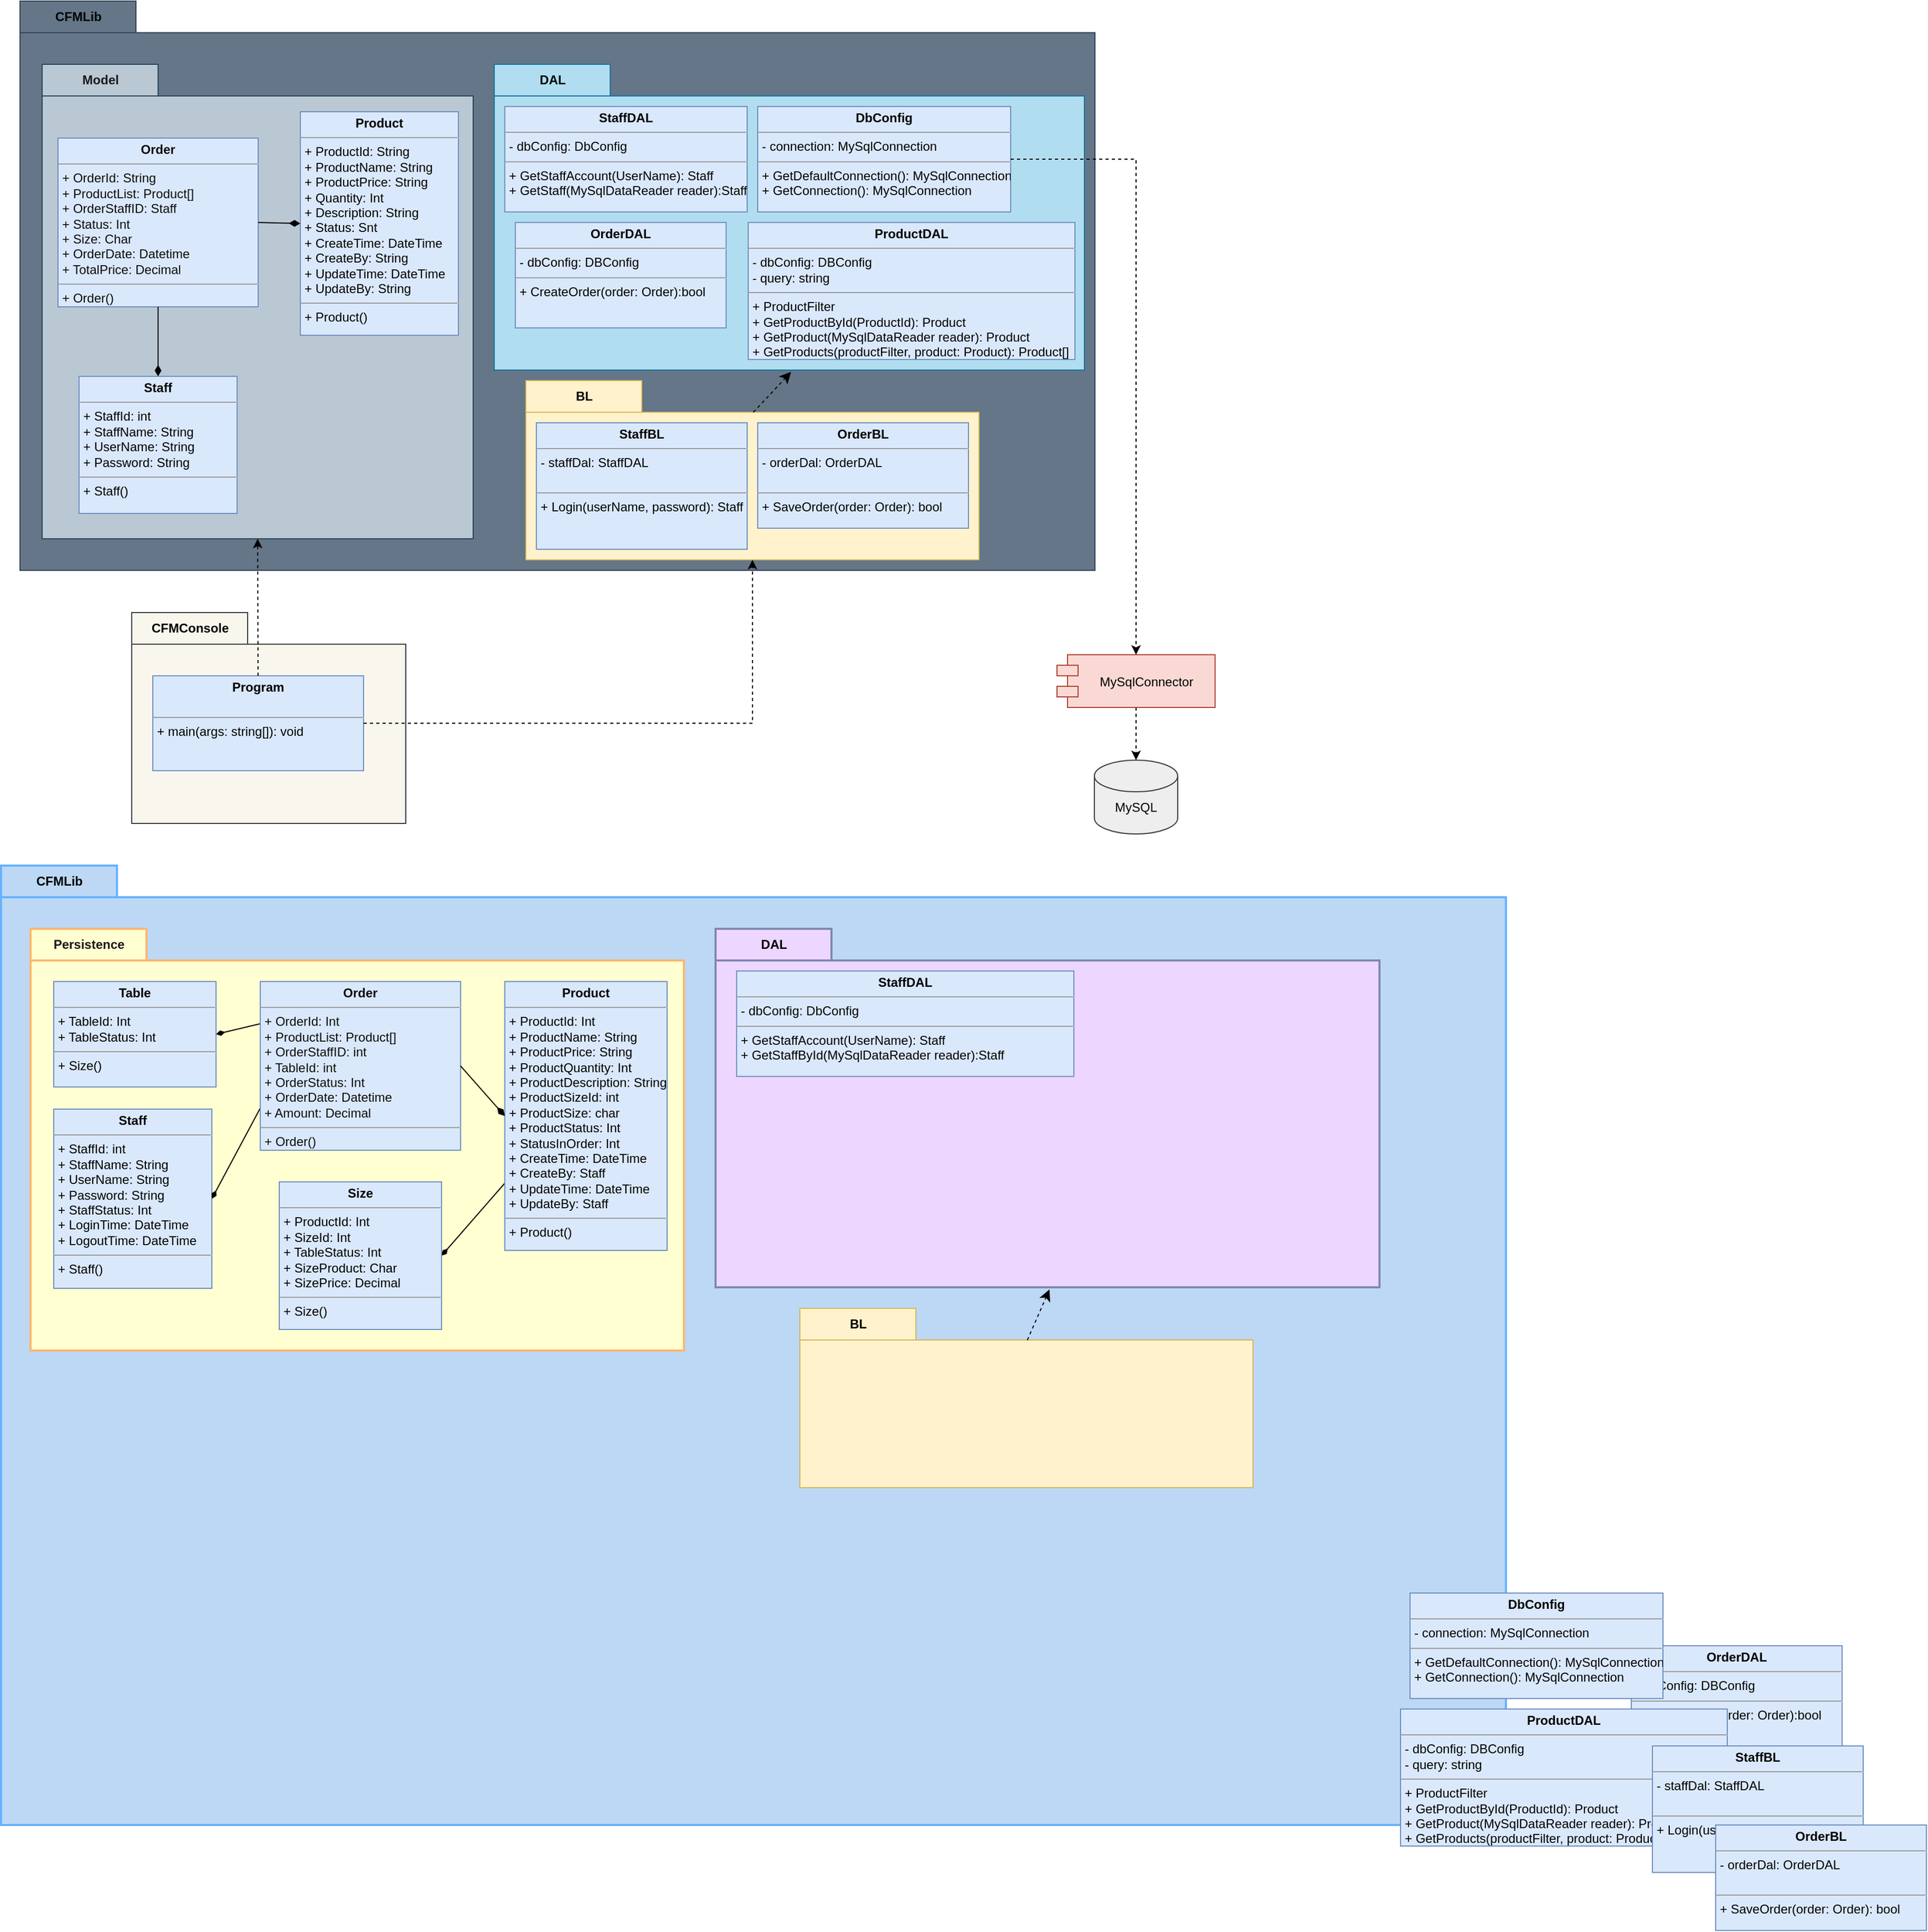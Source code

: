 <mxfile version="21.3.7" type="device">
  <diagram id="ssUUaxzEcrllIjIMbvva" name="Class Diagram">
    <mxGraphModel dx="838" dy="545" grid="1" gridSize="10" guides="1" tooltips="1" connect="1" arrows="1" fold="1" page="1" pageScale="1" pageWidth="1169" pageHeight="827" math="0" shadow="0">
      <root>
        <mxCell id="0" />
        <mxCell id="1" parent="0" />
        <mxCell id="egkqMNy7m-KPahkOpKZH-75" style="edgeStyle=none;rounded=0;orthogonalLoop=1;jettySize=auto;html=1;entryX=0.5;entryY=0;entryDx=0;entryDy=0;entryPerimeter=0;dashed=1;endArrow=classic;endFill=1;" parent="1" source="egkqMNy7m-KPahkOpKZH-30" target="egkqMNy7m-KPahkOpKZH-49" edge="1">
          <mxGeometry relative="1" as="geometry" />
        </mxCell>
        <mxCell id="egkqMNy7m-KPahkOpKZH-30" value="MySqlConnector" style="shape=module;align=left;spacingLeft=20;align=center;verticalAlign=middle;fillColor=#fad9d5;strokeColor=#ae4132;fontColor=#000000;" parent="1" vertex="1">
          <mxGeometry x="1004" y="640" width="150" height="50" as="geometry" />
        </mxCell>
        <mxCell id="egkqMNy7m-KPahkOpKZH-42" value="&lt;font color=&quot;#000000&quot;&gt;CFMLib&lt;br&gt;&lt;/font&gt;" style="shape=folder;fontStyle=1;tabWidth=110;tabHeight=30;tabPosition=left;html=1;boundedLbl=1;labelInHeader=1;container=1;collapsible=0;recursiveResize=0;fillColor=#647687;fontColor=#ffffff;strokeColor=#314354;" parent="1" vertex="1">
          <mxGeometry x="20" y="20" width="1020" height="540" as="geometry" />
        </mxCell>
        <mxCell id="egkqMNy7m-KPahkOpKZH-13" value="&lt;font color=&quot;#1d1b1b&quot;&gt;Model&lt;/font&gt;" style="shape=folder;fontStyle=1;tabWidth=110;tabHeight=30;tabPosition=left;html=1;boundedLbl=1;labelInHeader=1;container=1;collapsible=0;recursiveResize=0;fillColor=#bac8d3;strokeColor=#23445d;" parent="egkqMNy7m-KPahkOpKZH-42" vertex="1">
          <mxGeometry x="21" y="60" width="409" height="450" as="geometry" />
        </mxCell>
        <mxCell id="egkqMNy7m-KPahkOpKZH-15" value="&lt;p style=&quot;margin:0px;margin-top:4px;text-align:center;&quot;&gt;&lt;b&gt;&lt;font color=&quot;#000000&quot;&gt;Staff&lt;/font&gt;&lt;/b&gt;&lt;/p&gt;&lt;hr size=&quot;1&quot;&gt;&lt;p style=&quot;margin:0px;margin-left:4px;&quot;&gt;&lt;font color=&quot;#000000&quot;&gt;+ StaffId: int&lt;/font&gt;&lt;/p&gt;&lt;p style=&quot;margin:0px;margin-left:4px;&quot;&gt;&lt;font color=&quot;#000000&quot;&gt;+ StaffName: String&lt;/font&gt;&lt;/p&gt;&lt;p style=&quot;margin:0px;margin-left:4px;&quot;&gt;&lt;font color=&quot;#000000&quot;&gt;+ UserName: String&lt;/font&gt;&lt;/p&gt;&lt;p style=&quot;margin:0px;margin-left:4px;&quot;&gt;&lt;font color=&quot;#000000&quot;&gt;+ Password: String&lt;/font&gt;&lt;/p&gt;&lt;hr size=&quot;1&quot;&gt;&lt;p style=&quot;margin:0px;margin-left:4px;&quot;&gt;&lt;font color=&quot;#000000&quot;&gt;+ Staff()&lt;/font&gt;&lt;/p&gt;" style="verticalAlign=top;align=left;overflow=fill;fontSize=12;fontFamily=Helvetica;html=1;fillColor=#dae8fc;strokeColor=#6c8ebf;" parent="egkqMNy7m-KPahkOpKZH-13" vertex="1">
          <mxGeometry x="35" y="296" width="150" height="130" as="geometry" />
        </mxCell>
        <mxCell id="egkqMNy7m-KPahkOpKZH-16" value="&lt;p style=&quot;margin:0px;margin-top:4px;text-align:center;&quot;&gt;&lt;b&gt;&lt;font color=&quot;#000000&quot;&gt;Product&lt;/font&gt;&lt;/b&gt;&lt;/p&gt;&lt;hr size=&quot;1&quot;&gt;&lt;p style=&quot;margin:0px;margin-left:4px;&quot;&gt;&lt;font color=&quot;#000000&quot;&gt;+ ProductId: String&lt;/font&gt;&lt;/p&gt;&lt;p style=&quot;margin:0px;margin-left:4px;&quot;&gt;&lt;font color=&quot;#000000&quot;&gt;+ ProductName: String&lt;/font&gt;&lt;/p&gt;&lt;p style=&quot;margin:0px;margin-left:4px;&quot;&gt;&lt;font color=&quot;#000000&quot;&gt;+ ProductPrice: String&lt;/font&gt;&lt;/p&gt;&lt;p style=&quot;margin:0px;margin-left:4px;&quot;&gt;&lt;font color=&quot;#000000&quot;&gt;+ Quantity: Int&lt;/font&gt;&lt;/p&gt;&lt;p style=&quot;margin:0px;margin-left:4px;&quot;&gt;&lt;font color=&quot;#000000&quot;&gt;+ Description: String&lt;/font&gt;&lt;/p&gt;&lt;p style=&quot;margin:0px;margin-left:4px;&quot;&gt;&lt;font color=&quot;#000000&quot;&gt;+ Status: Snt&lt;/font&gt;&lt;/p&gt;&lt;p style=&quot;margin:0px;margin-left:4px;&quot;&gt;&lt;font color=&quot;#000000&quot;&gt;+ CreateTime: DateTime&lt;/font&gt;&lt;/p&gt;&lt;p style=&quot;margin:0px;margin-left:4px;&quot;&gt;&lt;font color=&quot;#000000&quot;&gt;+ CreateBy: String&lt;/font&gt;&lt;/p&gt;&lt;p style=&quot;margin:0px;margin-left:4px;&quot;&gt;&lt;font color=&quot;#000000&quot;&gt;+ UpdateTime: DateTime&lt;/font&gt;&lt;/p&gt;&lt;p style=&quot;margin:0px;margin-left:4px;&quot;&gt;+ UpdateBy: String&lt;/p&gt;&lt;hr size=&quot;1&quot;&gt;&lt;p style=&quot;margin:0px;margin-left:4px;&quot;&gt;&lt;font color=&quot;#000000&quot;&gt;+ Product()&amp;nbsp;&lt;/font&gt;&lt;/p&gt;" style="verticalAlign=top;align=left;overflow=fill;fontSize=12;fontFamily=Helvetica;html=1;fillColor=#dae8fc;strokeColor=#6c8ebf;" parent="egkqMNy7m-KPahkOpKZH-13" vertex="1">
          <mxGeometry x="245" y="45" width="150" height="212" as="geometry" />
        </mxCell>
        <mxCell id="egkqMNy7m-KPahkOpKZH-17" value="&lt;p style=&quot;margin:0px;margin-top:4px;text-align:center;&quot;&gt;&lt;b&gt;&lt;font color=&quot;#0d0d0d&quot;&gt;Order&lt;/font&gt;&lt;/b&gt;&lt;/p&gt;&lt;hr size=&quot;1&quot;&gt;&lt;p style=&quot;margin:0px;margin-left:4px;&quot;&gt;&lt;font color=&quot;#0d0d0d&quot;&gt;+ OrderId: String&amp;nbsp;&lt;/font&gt;&lt;/p&gt;&lt;p style=&quot;margin:0px;margin-left:4px;&quot;&gt;&lt;font color=&quot;#0d0d0d&quot;&gt;+ ProductList: Product[]&lt;/font&gt;&lt;/p&gt;&lt;p style=&quot;margin:0px;margin-left:4px;&quot;&gt;&lt;font color=&quot;#0d0d0d&quot;&gt;+ OrderStaffID: Staff&lt;/font&gt;&lt;/p&gt;&lt;p style=&quot;margin:0px;margin-left:4px;&quot;&gt;&lt;font color=&quot;#0d0d0d&quot;&gt;+ Status: Int&lt;/font&gt;&lt;/p&gt;&lt;p style=&quot;margin: 0px 0px 0px 4px;&quot;&gt;&lt;font color=&quot;#0d0d0d&quot;&gt;+ Size: Char&lt;/font&gt;&lt;/p&gt;&lt;p style=&quot;margin:0px;margin-left:4px;&quot;&gt;&lt;font color=&quot;#0d0d0d&quot;&gt;+ OrderDate: Datetime&lt;/font&gt;&lt;/p&gt;&lt;p style=&quot;margin:0px;margin-left:4px;&quot;&gt;&lt;font color=&quot;#0d0d0d&quot;&gt;+ TotalPrice: Decimal&lt;/font&gt;&lt;/p&gt;&lt;hr size=&quot;1&quot;&gt;&lt;p style=&quot;margin:0px;margin-left:4px;&quot;&gt;&lt;span style=&quot;background-color: initial;&quot;&gt;&lt;font color=&quot;#0d0d0d&quot;&gt;+ Order()&lt;/font&gt;&lt;/span&gt;&lt;br&gt;&lt;/p&gt;" style="verticalAlign=top;align=left;overflow=fill;fontSize=12;fontFamily=Helvetica;html=1;fillColor=#dae8fc;strokeColor=#6c8ebf;" parent="egkqMNy7m-KPahkOpKZH-13" vertex="1">
          <mxGeometry x="15" y="70" width="190" height="160" as="geometry" />
        </mxCell>
        <mxCell id="egkqMNy7m-KPahkOpKZH-18" value="" style="endArrow=none;startArrow=diamondThin;endFill=0;startFill=1;html=1;verticalAlign=bottom;labelBackgroundColor=none;strokeWidth=1;startSize=8;endSize=8;rounded=0;entryX=1;entryY=0.5;entryDx=0;entryDy=0;exitX=0;exitY=0.5;exitDx=0;exitDy=0;strokeColor=#000000;" parent="egkqMNy7m-KPahkOpKZH-13" source="egkqMNy7m-KPahkOpKZH-16" target="egkqMNy7m-KPahkOpKZH-17" edge="1">
          <mxGeometry width="160" relative="1" as="geometry">
            <mxPoint x="-60" y="320" as="sourcePoint" />
            <mxPoint x="100" y="320" as="targetPoint" />
          </mxGeometry>
        </mxCell>
        <mxCell id="egkqMNy7m-KPahkOpKZH-19" value="" style="endArrow=none;startArrow=diamondThin;endFill=0;startFill=1;html=1;verticalAlign=bottom;labelBackgroundColor=none;strokeWidth=1;startSize=8;endSize=8;rounded=0;entryX=0.5;entryY=1;entryDx=0;entryDy=0;exitX=0.5;exitY=0;exitDx=0;exitDy=0;strokeColor=#000000;edgeStyle=orthogonalEdgeStyle;" parent="egkqMNy7m-KPahkOpKZH-13" source="egkqMNy7m-KPahkOpKZH-15" target="egkqMNy7m-KPahkOpKZH-17" edge="1">
          <mxGeometry width="160" relative="1" as="geometry">
            <mxPoint x="250" y="310" as="sourcePoint" />
            <mxPoint x="40" y="150" as="targetPoint" />
          </mxGeometry>
        </mxCell>
        <mxCell id="egkqMNy7m-KPahkOpKZH-34" value="&lt;font color=&quot;#000000&quot;&gt;DAL&lt;/font&gt;" style="shape=folder;fontStyle=1;tabWidth=110;tabHeight=30;tabPosition=left;html=1;boundedLbl=1;labelInHeader=1;container=1;collapsible=0;recursiveResize=0;fillColor=#b1ddf0;strokeColor=#10739e;" parent="egkqMNy7m-KPahkOpKZH-42" vertex="1">
          <mxGeometry x="450" y="60" width="560" height="290" as="geometry" />
        </mxCell>
        <mxCell id="egkqMNy7m-KPahkOpKZH-35" value="&lt;p style=&quot;margin:0px;margin-top:4px;text-align:center;&quot;&gt;&lt;b&gt;&lt;font color=&quot;#000000&quot;&gt;StaffDAL&lt;/font&gt;&lt;/b&gt;&lt;/p&gt;&lt;hr size=&quot;1&quot;&gt;&lt;p style=&quot;margin:0px;margin-left:4px;&quot;&gt;&lt;font color=&quot;#000000&quot;&gt;- dbConfig: DbConfig&lt;/font&gt;&lt;/p&gt;&lt;hr size=&quot;1&quot;&gt;&lt;p style=&quot;margin:0px;margin-left:4px;&quot;&gt;&lt;font color=&quot;#000000&quot;&gt;+ GetStaffAccount(UserName): Staff&lt;/font&gt;&lt;/p&gt;&lt;p style=&quot;margin:0px;margin-left:4px;&quot;&gt;&lt;font color=&quot;#000000&quot;&gt;+ GetStaff(MySqlDataReader reader):Staff&lt;/font&gt;&lt;br&gt;&lt;/p&gt;" style="verticalAlign=top;align=left;overflow=fill;fontSize=12;fontFamily=Helvetica;html=1;fillColor=#dae8fc;strokeColor=#6c8ebf;" parent="egkqMNy7m-KPahkOpKZH-34" vertex="1">
          <mxGeometry x="10" y="40" width="230" height="100" as="geometry" />
        </mxCell>
        <mxCell id="egkqMNy7m-KPahkOpKZH-37" value="&lt;p style=&quot;margin:0px;margin-top:4px;text-align:center;&quot;&gt;&lt;b&gt;&lt;font color=&quot;#000000&quot;&gt;OrderDAL&lt;/font&gt;&lt;/b&gt;&lt;/p&gt;&lt;hr size=&quot;1&quot;&gt;&lt;p style=&quot;margin:0px;margin-left:4px;&quot;&gt;&lt;font color=&quot;#000000&quot;&gt;- dbConfig: DBConfig&lt;br&gt;&lt;/font&gt;&lt;/p&gt;&lt;hr size=&quot;1&quot;&gt;&lt;p style=&quot;margin:0px;margin-left:4px;&quot;&gt;&lt;font color=&quot;#000000&quot;&gt;+ CreateOrder(order: Order):bool&lt;/font&gt;&lt;/p&gt;" style="verticalAlign=top;align=left;overflow=fill;fontSize=12;fontFamily=Helvetica;html=1;fillColor=#dae8fc;strokeColor=#6c8ebf;" parent="egkqMNy7m-KPahkOpKZH-34" vertex="1">
          <mxGeometry x="20" y="150" width="200" height="100" as="geometry" />
        </mxCell>
        <mxCell id="egkqMNy7m-KPahkOpKZH-38" value="&lt;p style=&quot;margin:0px;margin-top:4px;text-align:center;&quot;&gt;&lt;b&gt;&lt;font color=&quot;#000000&quot;&gt;DbConfig&lt;/font&gt;&lt;/b&gt;&lt;/p&gt;&lt;hr size=&quot;1&quot;&gt;&lt;p style=&quot;margin:0px;margin-left:4px;&quot;&gt;&lt;font color=&quot;#000000&quot;&gt;- connection: MySqlConnection&lt;/font&gt;&lt;/p&gt;&lt;hr size=&quot;1&quot;&gt;&lt;p style=&quot;margin:0px;margin-left:4px;&quot;&gt;&lt;font color=&quot;#000000&quot;&gt;+ GetDefaultConnection(): MySqlConnection&lt;/font&gt;&lt;/p&gt;&lt;p style=&quot;margin:0px;margin-left:4px;&quot;&gt;&lt;font color=&quot;#000000&quot;&gt;+ GetConnection(): MySqlConnection&lt;/font&gt;&lt;/p&gt;" style="verticalAlign=top;align=left;overflow=fill;fontSize=12;fontFamily=Helvetica;html=1;fillColor=#dae8fc;strokeColor=#6c8ebf;" parent="egkqMNy7m-KPahkOpKZH-34" vertex="1">
          <mxGeometry x="250" y="40" width="240" height="100" as="geometry" />
        </mxCell>
        <mxCell id="lEA6NsX5mCVbX2DgOO57-4" value="&lt;p style=&quot;margin:0px;margin-top:4px;text-align:center;&quot;&gt;&lt;b&gt;&lt;font color=&quot;#000000&quot;&gt;ProductDAL&lt;/font&gt;&lt;/b&gt;&lt;/p&gt;&lt;hr size=&quot;1&quot;&gt;&lt;p style=&quot;margin:0px;margin-left:4px;&quot;&gt;&lt;span style=&quot;background-color: initial;&quot;&gt;- dbConfig: DBConfig&lt;/span&gt;&lt;br&gt;&lt;/p&gt;&lt;p style=&quot;margin:0px;margin-left:4px;&quot;&gt;&lt;font color=&quot;#000000&quot;&gt;- query: string&lt;/font&gt;&lt;/p&gt;&lt;hr size=&quot;1&quot;&gt;&lt;p style=&quot;margin:0px;margin-left:4px;&quot;&gt;&lt;font color=&quot;#000000&quot;&gt;+ ProductFilter&lt;/font&gt;&lt;/p&gt;&lt;p style=&quot;margin:0px;margin-left:4px;&quot;&gt;&lt;font color=&quot;#000000&quot;&gt;+ GetProductById(ProductId): Product&lt;/font&gt;&lt;/p&gt;&lt;p style=&quot;margin:0px;margin-left:4px;&quot;&gt;&lt;font color=&quot;#000000&quot;&gt;+ GetProduct(MySqlDataReader reader): Product&lt;/font&gt;&lt;/p&gt;&lt;p style=&quot;margin:0px;margin-left:4px;&quot;&gt;&lt;font color=&quot;#000000&quot;&gt;+ GetProducts(productFilter, product: Product): Product[]&lt;/font&gt;&lt;/p&gt;" style="verticalAlign=top;align=left;overflow=fill;fontSize=12;fontFamily=Helvetica;html=1;fillColor=#dae8fc;strokeColor=#6c8ebf;" parent="egkqMNy7m-KPahkOpKZH-34" vertex="1">
          <mxGeometry x="241" y="150" width="310" height="130" as="geometry" />
        </mxCell>
        <mxCell id="egkqMNy7m-KPahkOpKZH-22" value="&lt;font color=&quot;#000000&quot;&gt;BL&lt;/font&gt;" style="shape=folder;fontStyle=1;tabWidth=110;tabHeight=30;tabPosition=left;html=1;boundedLbl=1;labelInHeader=1;container=1;collapsible=0;recursiveResize=0;fillColor=#fff2cc;strokeColor=#d6b656;" parent="egkqMNy7m-KPahkOpKZH-42" vertex="1">
          <mxGeometry x="480" y="360" width="430" height="170" as="geometry" />
        </mxCell>
        <mxCell id="egkqMNy7m-KPahkOpKZH-24" value="&lt;p style=&quot;margin:0px;margin-top:4px;text-align:center;&quot;&gt;&lt;b&gt;&lt;font color=&quot;#000000&quot;&gt;StaffBL&lt;/font&gt;&lt;/b&gt;&lt;/p&gt;&lt;hr size=&quot;1&quot;&gt;&lt;p style=&quot;margin:0px;margin-left:4px;&quot;&gt;&lt;font color=&quot;#000000&quot;&gt;- staffDal: StaffDAL&lt;/font&gt;&lt;/p&gt;&lt;p style=&quot;margin:0px;margin-left:4px;&quot;&gt;&lt;font color=&quot;#000000&quot;&gt;&lt;br&gt;&lt;/font&gt;&lt;/p&gt;&lt;hr size=&quot;1&quot;&gt;&lt;p style=&quot;margin:0px;margin-left:4px;&quot;&gt;&lt;font color=&quot;#000000&quot;&gt;+ Login(userName, password): Staff&lt;/font&gt;&lt;/p&gt;" style="verticalAlign=top;align=left;overflow=fill;fontSize=12;fontFamily=Helvetica;html=1;fillColor=#dae8fc;strokeColor=#6c8ebf;" parent="egkqMNy7m-KPahkOpKZH-22" vertex="1">
          <mxGeometry x="10" y="40" width="200" height="120" as="geometry" />
        </mxCell>
        <mxCell id="egkqMNy7m-KPahkOpKZH-36" value="&lt;p style=&quot;margin:0px;margin-top:4px;text-align:center;&quot;&gt;&lt;b&gt;&lt;font color=&quot;#000000&quot;&gt;OrderBL&lt;/font&gt;&lt;/b&gt;&lt;/p&gt;&lt;hr size=&quot;1&quot;&gt;&lt;p style=&quot;margin:0px;margin-left:4px;&quot;&gt;&lt;font color=&quot;#000000&quot;&gt;- orderDal: OrderDAL&lt;/font&gt;&lt;/p&gt;&lt;p style=&quot;margin:0px;margin-left:4px;&quot;&gt;&lt;font color=&quot;#000000&quot;&gt;&lt;br&gt;&lt;/font&gt;&lt;/p&gt;&lt;hr size=&quot;1&quot;&gt;&lt;p style=&quot;margin:0px;margin-left:4px;&quot;&gt;&lt;font color=&quot;#000000&quot;&gt;+ SaveOrder(order: Order): bool&lt;/font&gt;&lt;/p&gt;" style="verticalAlign=top;align=left;overflow=fill;fontSize=12;fontFamily=Helvetica;html=1;fillColor=#dae8fc;strokeColor=#6c8ebf;" parent="egkqMNy7m-KPahkOpKZH-22" vertex="1">
          <mxGeometry x="220" y="40" width="200" height="100" as="geometry" />
        </mxCell>
        <mxCell id="egkqMNy7m-KPahkOpKZH-61" value="" style="endArrow=classic;startArrow=none;endFill=1;startFill=0;endSize=8;html=1;verticalAlign=bottom;dashed=1;labelBackgroundColor=none;rounded=0;exitX=0.502;exitY=0.177;exitDx=0;exitDy=0;exitPerimeter=0;entryX=0.503;entryY=1.006;entryDx=0;entryDy=0;entryPerimeter=0;" parent="egkqMNy7m-KPahkOpKZH-42" source="egkqMNy7m-KPahkOpKZH-22" target="egkqMNy7m-KPahkOpKZH-34" edge="1">
          <mxGeometry width="160" relative="1" as="geometry">
            <mxPoint x="610" y="580" as="sourcePoint" />
            <mxPoint x="726" y="326" as="targetPoint" />
          </mxGeometry>
        </mxCell>
        <mxCell id="egkqMNy7m-KPahkOpKZH-52" value="" style="group" parent="1" vertex="1" connectable="0">
          <mxGeometry x="1039.5" y="740" width="79" height="70" as="geometry" />
        </mxCell>
        <mxCell id="egkqMNy7m-KPahkOpKZH-49" value="" style="shape=cylinder3;whiteSpace=wrap;html=1;boundedLbl=1;backgroundOutline=1;size=15;fillColor=#eeeeee;strokeColor=#36393d;" parent="egkqMNy7m-KPahkOpKZH-52" vertex="1">
          <mxGeometry width="79" height="70" as="geometry" />
        </mxCell>
        <mxCell id="egkqMNy7m-KPahkOpKZH-51" value="&lt;font color=&quot;#000000&quot;&gt;MySQL&lt;/font&gt;" style="text;html=1;strokeColor=none;fillColor=none;align=center;verticalAlign=middle;whiteSpace=wrap;rounded=0;" parent="egkqMNy7m-KPahkOpKZH-52" vertex="1">
          <mxGeometry x="9.5" y="30" width="60" height="30" as="geometry" />
        </mxCell>
        <mxCell id="egkqMNy7m-KPahkOpKZH-53" value="&lt;font color=&quot;#000000&quot;&gt;CFMConsole&lt;/font&gt;" style="shape=folder;fontStyle=1;tabWidth=110;tabHeight=30;tabPosition=left;html=1;boundedLbl=1;labelInHeader=1;container=1;collapsible=0;recursiveResize=0;fillColor=#f9f7ed;strokeColor=#36393d;" parent="1" vertex="1">
          <mxGeometry x="126" y="600" width="260" height="200" as="geometry" />
        </mxCell>
        <mxCell id="egkqMNy7m-KPahkOpKZH-55" value="&lt;p style=&quot;margin:0px;margin-top:4px;text-align:center;&quot;&gt;&lt;b&gt;&lt;font color=&quot;#000000&quot;&gt;Program&lt;/font&gt;&lt;/b&gt;&lt;/p&gt;&lt;p style=&quot;margin:0px;margin-left:4px;&quot;&gt;&lt;font color=&quot;#000000&quot;&gt;&lt;br&gt;&lt;/font&gt;&lt;/p&gt;&lt;hr size=&quot;1&quot;&gt;&lt;p style=&quot;margin:0px;margin-left:4px;&quot;&gt;&lt;font color=&quot;#000000&quot;&gt;+ main(args: string[]): void&lt;/font&gt;&lt;/p&gt;" style="verticalAlign=top;align=left;overflow=fill;fontSize=12;fontFamily=Helvetica;html=1;fillColor=#dae8fc;strokeColor=#6c8ebf;" parent="egkqMNy7m-KPahkOpKZH-53" vertex="1">
          <mxGeometry x="20" y="60" width="200" height="90" as="geometry" />
        </mxCell>
        <mxCell id="egkqMNy7m-KPahkOpKZH-74" style="edgeStyle=orthogonalEdgeStyle;rounded=0;orthogonalLoop=1;jettySize=auto;html=1;entryX=0.5;entryY=0;entryDx=0;entryDy=0;dashed=1;endArrow=classic;endFill=1;exitX=1;exitY=0.5;exitDx=0;exitDy=0;" parent="1" source="egkqMNy7m-KPahkOpKZH-38" target="egkqMNy7m-KPahkOpKZH-30" edge="1">
          <mxGeometry relative="1" as="geometry" />
        </mxCell>
        <mxCell id="egkqMNy7m-KPahkOpKZH-77" style="edgeStyle=none;rounded=0;orthogonalLoop=1;jettySize=auto;html=1;entryX=0.5;entryY=1;entryDx=0;entryDy=0;entryPerimeter=0;dashed=1;endArrow=classic;endFill=1;" parent="1" source="egkqMNy7m-KPahkOpKZH-55" target="egkqMNy7m-KPahkOpKZH-13" edge="1">
          <mxGeometry relative="1" as="geometry" />
        </mxCell>
        <mxCell id="egkqMNy7m-KPahkOpKZH-78" style="edgeStyle=orthogonalEdgeStyle;rounded=0;orthogonalLoop=1;jettySize=auto;html=1;entryX=0.5;entryY=1;entryDx=0;entryDy=0;entryPerimeter=0;dashed=1;endArrow=classic;endFill=1;" parent="1" source="egkqMNy7m-KPahkOpKZH-55" target="egkqMNy7m-KPahkOpKZH-22" edge="1">
          <mxGeometry relative="1" as="geometry" />
        </mxCell>
        <mxCell id="5MIo5IohsxzSEOuP6_mu-1" value="&lt;font color=&quot;#000000&quot;&gt;CFMLib&lt;br&gt;&lt;/font&gt;" style="shape=folder;fontStyle=1;tabWidth=110;tabHeight=30;tabPosition=left;html=1;boundedLbl=1;labelInHeader=1;container=0;collapsible=0;recursiveResize=0;fillColor=#BCD8F5;fontColor=#ffffff;strokeColor=#66B2FF;strokeWidth=2;" vertex="1" parent="1">
          <mxGeometry x="2" y="840" width="1428" height="910" as="geometry" />
        </mxCell>
        <mxCell id="5MIo5IohsxzSEOuP6_mu-2" value="&lt;font color=&quot;#1d1b1b&quot;&gt;Persistence&lt;/font&gt;" style="shape=folder;fontStyle=1;tabWidth=110;tabHeight=30;tabPosition=left;html=1;boundedLbl=1;labelInHeader=1;container=0;collapsible=0;recursiveResize=0;fillColor=#FFFFD1;strokeColor=#FFB570;strokeWidth=2;" vertex="1" parent="1">
          <mxGeometry x="30" y="900" width="620" height="400" as="geometry" />
        </mxCell>
        <mxCell id="5MIo5IohsxzSEOuP6_mu-8" value="&lt;font color=&quot;#000000&quot;&gt;DAL&lt;/font&gt;" style="shape=folder;fontStyle=1;tabWidth=110;tabHeight=30;tabPosition=left;html=1;boundedLbl=1;labelInHeader=1;container=0;collapsible=0;recursiveResize=0;fillColor=#EDD6FF;strokeColor=#7F89B0;strokeWidth=2;" vertex="1" parent="1">
          <mxGeometry x="680" y="900" width="630" height="340" as="geometry" />
        </mxCell>
        <mxCell id="5MIo5IohsxzSEOuP6_mu-13" value="&lt;font color=&quot;#000000&quot;&gt;BL&lt;/font&gt;" style="shape=folder;fontStyle=1;tabWidth=110;tabHeight=30;tabPosition=left;html=1;boundedLbl=1;labelInHeader=1;container=0;collapsible=0;recursiveResize=0;fillColor=#fff2cc;strokeColor=#d6b656;" vertex="1" parent="1">
          <mxGeometry x="760" y="1260" width="430" height="170" as="geometry" />
        </mxCell>
        <mxCell id="5MIo5IohsxzSEOuP6_mu-16" value="" style="endArrow=classic;startArrow=none;endFill=1;startFill=0;endSize=8;html=1;verticalAlign=bottom;dashed=1;labelBackgroundColor=none;rounded=0;exitX=0.502;exitY=0.177;exitDx=0;exitDy=0;exitPerimeter=0;entryX=0.503;entryY=1.006;entryDx=0;entryDy=0;entryPerimeter=0;" edge="1" parent="1" source="5MIo5IohsxzSEOuP6_mu-13" target="5MIo5IohsxzSEOuP6_mu-8">
          <mxGeometry width="160" relative="1" as="geometry">
            <mxPoint x="610" y="1420" as="sourcePoint" />
            <mxPoint x="726" y="1166" as="targetPoint" />
          </mxGeometry>
        </mxCell>
        <mxCell id="5MIo5IohsxzSEOuP6_mu-3" value="&lt;p style=&quot;margin:0px;margin-top:4px;text-align:center;&quot;&gt;&lt;b&gt;&lt;font color=&quot;#000000&quot;&gt;Staff&lt;/font&gt;&lt;/b&gt;&lt;/p&gt;&lt;hr size=&quot;1&quot;&gt;&lt;p style=&quot;margin:0px;margin-left:4px;&quot;&gt;&lt;font color=&quot;#000000&quot;&gt;+ StaffId: int&lt;/font&gt;&lt;/p&gt;&lt;p style=&quot;margin:0px;margin-left:4px;&quot;&gt;&lt;font color=&quot;#000000&quot;&gt;+ StaffName: String&lt;/font&gt;&lt;/p&gt;&lt;p style=&quot;margin:0px;margin-left:4px;&quot;&gt;&lt;font color=&quot;#000000&quot;&gt;+ UserName: String&lt;/font&gt;&lt;/p&gt;&lt;p style=&quot;margin:0px;margin-left:4px;&quot;&gt;&lt;font color=&quot;#000000&quot;&gt;+ Password: String&lt;/font&gt;&lt;/p&gt;&lt;p style=&quot;margin:0px;margin-left:4px;&quot;&gt;&lt;font color=&quot;#000000&quot;&gt;+ StaffStatus: Int&lt;/font&gt;&lt;/p&gt;&lt;p style=&quot;margin:0px;margin-left:4px;&quot;&gt;&lt;font color=&quot;#000000&quot;&gt;+ LoginTime: DateTime&lt;/font&gt;&lt;/p&gt;&lt;p style=&quot;margin:0px;margin-left:4px;&quot;&gt;&lt;font color=&quot;#000000&quot;&gt;+ LogoutTime: DateTime&lt;/font&gt;&lt;/p&gt;&lt;hr size=&quot;1&quot;&gt;&lt;p style=&quot;margin:0px;margin-left:4px;&quot;&gt;&lt;font color=&quot;#000000&quot;&gt;+ Staff()&lt;/font&gt;&lt;/p&gt;" style="verticalAlign=top;align=left;overflow=fill;fontSize=12;fontFamily=Helvetica;html=1;fillColor=#dae8fc;strokeColor=#6c8ebf;container=0;" vertex="1" parent="1">
          <mxGeometry x="52" y="1071" width="150" height="170" as="geometry" />
        </mxCell>
        <mxCell id="5MIo5IohsxzSEOuP6_mu-21" style="rounded=0;orthogonalLoop=1;jettySize=auto;html=1;exitX=0;exitY=0.75;exitDx=0;exitDy=0;entryX=1;entryY=0.5;entryDx=0;entryDy=0;endArrow=diamondThin;endFill=1;" edge="1" parent="1" source="5MIo5IohsxzSEOuP6_mu-4" target="5MIo5IohsxzSEOuP6_mu-18">
          <mxGeometry relative="1" as="geometry" />
        </mxCell>
        <mxCell id="5MIo5IohsxzSEOuP6_mu-4" value="&lt;p style=&quot;margin:0px;margin-top:4px;text-align:center;&quot;&gt;&lt;b&gt;&lt;font color=&quot;#000000&quot;&gt;Product&lt;/font&gt;&lt;/b&gt;&lt;/p&gt;&lt;hr size=&quot;1&quot;&gt;&lt;p style=&quot;margin:0px;margin-left:4px;&quot;&gt;&lt;font color=&quot;#000000&quot;&gt;+ ProductId: Int&lt;/font&gt;&lt;/p&gt;&lt;p style=&quot;margin:0px;margin-left:4px;&quot;&gt;&lt;font color=&quot;#000000&quot;&gt;+ ProductName: String&lt;/font&gt;&lt;/p&gt;&lt;p style=&quot;margin:0px;margin-left:4px;&quot;&gt;&lt;font color=&quot;#000000&quot;&gt;+ ProductPrice: String&lt;/font&gt;&lt;/p&gt;&lt;p style=&quot;margin:0px;margin-left:4px;&quot;&gt;&lt;font color=&quot;#000000&quot;&gt;+ ProductQuantity: Int&lt;/font&gt;&lt;/p&gt;&lt;p style=&quot;margin:0px;margin-left:4px;&quot;&gt;&lt;font color=&quot;#000000&quot;&gt;+ ProductDescription: String&lt;/font&gt;&lt;/p&gt;&lt;p style=&quot;margin:0px;margin-left:4px;&quot;&gt;&lt;font color=&quot;#000000&quot;&gt;+ ProductSizeId: int&lt;/font&gt;&lt;/p&gt;&lt;p style=&quot;margin:0px;margin-left:4px;&quot;&gt;&lt;font color=&quot;#000000&quot;&gt;+ ProductSize: char&lt;/font&gt;&lt;/p&gt;&lt;p style=&quot;margin:0px;margin-left:4px;&quot;&gt;&lt;font color=&quot;#000000&quot;&gt;+ ProductStatus: Int&lt;/font&gt;&lt;/p&gt;&lt;p style=&quot;margin:0px;margin-left:4px;&quot;&gt;&lt;font color=&quot;#000000&quot;&gt;+ StatusInOrder: Int&lt;/font&gt;&lt;/p&gt;&lt;p style=&quot;margin:0px;margin-left:4px;&quot;&gt;&lt;font color=&quot;#000000&quot;&gt;+ CreateTime: DateTime&lt;/font&gt;&lt;/p&gt;&lt;p style=&quot;margin:0px;margin-left:4px;&quot;&gt;&lt;font color=&quot;#000000&quot;&gt;+ CreateBy: Staff&lt;/font&gt;&lt;/p&gt;&lt;p style=&quot;margin:0px;margin-left:4px;&quot;&gt;&lt;font color=&quot;#000000&quot;&gt;+ UpdateTime: DateTime&lt;/font&gt;&lt;/p&gt;&lt;p style=&quot;margin:0px;margin-left:4px;&quot;&gt;+ UpdateBy: Staff&lt;/p&gt;&lt;hr size=&quot;1&quot;&gt;&lt;p style=&quot;margin:0px;margin-left:4px;&quot;&gt;&lt;font color=&quot;#000000&quot;&gt;+ Product()&amp;nbsp;&lt;/font&gt;&lt;/p&gt;" style="verticalAlign=top;align=left;overflow=fill;fontSize=12;fontFamily=Helvetica;html=1;fillColor=#dae8fc;strokeColor=#6c8ebf;container=0;" vertex="1" parent="1">
          <mxGeometry x="480" y="950" width="154" height="255" as="geometry" />
        </mxCell>
        <mxCell id="5MIo5IohsxzSEOuP6_mu-19" style="rounded=0;orthogonalLoop=1;jettySize=auto;html=1;exitX=0;exitY=0.25;exitDx=0;exitDy=0;entryX=1;entryY=0.5;entryDx=0;entryDy=0;endArrow=diamondThin;endFill=1;" edge="1" parent="1" source="5MIo5IohsxzSEOuP6_mu-5" target="5MIo5IohsxzSEOuP6_mu-17">
          <mxGeometry relative="1" as="geometry" />
        </mxCell>
        <mxCell id="5MIo5IohsxzSEOuP6_mu-20" style="rounded=0;orthogonalLoop=1;jettySize=auto;html=1;exitX=0;exitY=0.75;exitDx=0;exitDy=0;entryX=1;entryY=0.5;entryDx=0;entryDy=0;endArrow=diamondThin;endFill=1;" edge="1" parent="1" source="5MIo5IohsxzSEOuP6_mu-5" target="5MIo5IohsxzSEOuP6_mu-3">
          <mxGeometry relative="1" as="geometry" />
        </mxCell>
        <mxCell id="5MIo5IohsxzSEOuP6_mu-5" value="&lt;p style=&quot;margin:0px;margin-top:4px;text-align:center;&quot;&gt;&lt;b&gt;&lt;font color=&quot;#0d0d0d&quot;&gt;Order&lt;/font&gt;&lt;/b&gt;&lt;/p&gt;&lt;hr size=&quot;1&quot;&gt;&lt;p style=&quot;margin:0px;margin-left:4px;&quot;&gt;&lt;font color=&quot;#0d0d0d&quot;&gt;+ OrderId: Int&amp;nbsp;&lt;/font&gt;&lt;/p&gt;&lt;p style=&quot;margin:0px;margin-left:4px;&quot;&gt;&lt;font color=&quot;#0d0d0d&quot;&gt;+ ProductList: Product[]&lt;/font&gt;&lt;/p&gt;&lt;p style=&quot;margin:0px;margin-left:4px;&quot;&gt;&lt;font color=&quot;#0d0d0d&quot;&gt;+ OrderStaffID: int&lt;/font&gt;&lt;/p&gt;&lt;p style=&quot;margin:0px;margin-left:4px;&quot;&gt;&lt;font color=&quot;#0d0d0d&quot;&gt;+ TableId: int&lt;/font&gt;&lt;/p&gt;&lt;p style=&quot;margin:0px;margin-left:4px;&quot;&gt;&lt;font color=&quot;#0d0d0d&quot;&gt;+ OrderStatus: Int&lt;/font&gt;&lt;/p&gt;&lt;p style=&quot;margin:0px;margin-left:4px;&quot;&gt;&lt;font color=&quot;#0d0d0d&quot;&gt;+ OrderDate: Datetime&lt;/font&gt;&lt;/p&gt;&lt;p style=&quot;margin:0px;margin-left:4px;&quot;&gt;&lt;font color=&quot;#0d0d0d&quot;&gt;+ Amount: Decimal&lt;/font&gt;&lt;/p&gt;&lt;hr size=&quot;1&quot;&gt;&lt;p style=&quot;margin:0px;margin-left:4px;&quot;&gt;&lt;span style=&quot;background-color: initial;&quot;&gt;&lt;font color=&quot;#0d0d0d&quot;&gt;+ Order()&lt;/font&gt;&lt;/span&gt;&lt;br&gt;&lt;/p&gt;" style="verticalAlign=top;align=left;overflow=fill;fontSize=12;fontFamily=Helvetica;html=1;fillColor=#dae8fc;strokeColor=#6c8ebf;container=0;" vertex="1" parent="1">
          <mxGeometry x="248" y="950" width="190" height="160" as="geometry" />
        </mxCell>
        <mxCell id="5MIo5IohsxzSEOuP6_mu-6" value="" style="endArrow=none;startArrow=diamondThin;endFill=0;startFill=1;html=1;verticalAlign=bottom;labelBackgroundColor=none;strokeWidth=1;startSize=8;endSize=8;rounded=0;entryX=1;entryY=0.5;entryDx=0;entryDy=0;exitX=0;exitY=0.5;exitDx=0;exitDy=0;strokeColor=#000000;" edge="1" parent="1" source="5MIo5IohsxzSEOuP6_mu-4" target="5MIo5IohsxzSEOuP6_mu-5">
          <mxGeometry width="160" relative="1" as="geometry">
            <mxPoint x="-39" y="1220" as="sourcePoint" />
            <mxPoint x="121" y="1220" as="targetPoint" />
          </mxGeometry>
        </mxCell>
        <mxCell id="5MIo5IohsxzSEOuP6_mu-9" value="&lt;p style=&quot;margin:0px;margin-top:4px;text-align:center;&quot;&gt;&lt;b&gt;&lt;font color=&quot;#000000&quot;&gt;StaffDAL&lt;/font&gt;&lt;/b&gt;&lt;/p&gt;&lt;hr size=&quot;1&quot;&gt;&lt;p style=&quot;margin:0px;margin-left:4px;&quot;&gt;&lt;font color=&quot;#000000&quot;&gt;- dbConfig: DbConfig&lt;/font&gt;&lt;/p&gt;&lt;hr size=&quot;1&quot;&gt;&lt;p style=&quot;margin:0px;margin-left:4px;&quot;&gt;&lt;font color=&quot;#000000&quot;&gt;+ GetStaffAccount(UserName): Staff&lt;/font&gt;&lt;/p&gt;&lt;p style=&quot;margin:0px;margin-left:4px;&quot;&gt;&lt;font color=&quot;#000000&quot;&gt;+ GetStaffById(MySqlDataReader reader):Staff&lt;/font&gt;&lt;br&gt;&lt;/p&gt;" style="verticalAlign=top;align=left;overflow=fill;fontSize=12;fontFamily=Helvetica;html=1;fillColor=#dae8fc;strokeColor=#6c8ebf;container=0;" vertex="1" parent="1">
          <mxGeometry x="700" y="940" width="320" height="100" as="geometry" />
        </mxCell>
        <mxCell id="5MIo5IohsxzSEOuP6_mu-10" value="&lt;p style=&quot;margin:0px;margin-top:4px;text-align:center;&quot;&gt;&lt;b&gt;&lt;font color=&quot;#000000&quot;&gt;OrderDAL&lt;/font&gt;&lt;/b&gt;&lt;/p&gt;&lt;hr size=&quot;1&quot;&gt;&lt;p style=&quot;margin:0px;margin-left:4px;&quot;&gt;&lt;font color=&quot;#000000&quot;&gt;- dbConfig: DBConfig&lt;br&gt;&lt;/font&gt;&lt;/p&gt;&lt;hr size=&quot;1&quot;&gt;&lt;p style=&quot;margin:0px;margin-left:4px;&quot;&gt;&lt;font color=&quot;#000000&quot;&gt;+ CreateOrder(order: Order):bool&lt;/font&gt;&lt;/p&gt;" style="verticalAlign=top;align=left;overflow=fill;fontSize=12;fontFamily=Helvetica;html=1;fillColor=#dae8fc;strokeColor=#6c8ebf;container=0;" vertex="1" parent="1">
          <mxGeometry x="1549" y="1580" width="200" height="100" as="geometry" />
        </mxCell>
        <mxCell id="5MIo5IohsxzSEOuP6_mu-11" value="&lt;p style=&quot;margin:0px;margin-top:4px;text-align:center;&quot;&gt;&lt;b&gt;&lt;font color=&quot;#000000&quot;&gt;DbConfig&lt;/font&gt;&lt;/b&gt;&lt;/p&gt;&lt;hr size=&quot;1&quot;&gt;&lt;p style=&quot;margin:0px;margin-left:4px;&quot;&gt;&lt;font color=&quot;#000000&quot;&gt;- connection: MySqlConnection&lt;/font&gt;&lt;/p&gt;&lt;hr size=&quot;1&quot;&gt;&lt;p style=&quot;margin:0px;margin-left:4px;&quot;&gt;&lt;font color=&quot;#000000&quot;&gt;+ GetDefaultConnection(): MySqlConnection&lt;/font&gt;&lt;/p&gt;&lt;p style=&quot;margin:0px;margin-left:4px;&quot;&gt;&lt;font color=&quot;#000000&quot;&gt;+ GetConnection(): MySqlConnection&lt;/font&gt;&lt;/p&gt;" style="verticalAlign=top;align=left;overflow=fill;fontSize=12;fontFamily=Helvetica;html=1;fillColor=#dae8fc;strokeColor=#6c8ebf;container=0;" vertex="1" parent="1">
          <mxGeometry x="1339" y="1530" width="240" height="100" as="geometry" />
        </mxCell>
        <mxCell id="5MIo5IohsxzSEOuP6_mu-12" value="&lt;p style=&quot;margin:0px;margin-top:4px;text-align:center;&quot;&gt;&lt;b&gt;&lt;font color=&quot;#000000&quot;&gt;ProductDAL&lt;/font&gt;&lt;/b&gt;&lt;/p&gt;&lt;hr size=&quot;1&quot;&gt;&lt;p style=&quot;margin:0px;margin-left:4px;&quot;&gt;&lt;span style=&quot;background-color: initial;&quot;&gt;- dbConfig: DBConfig&lt;/span&gt;&lt;br&gt;&lt;/p&gt;&lt;p style=&quot;margin:0px;margin-left:4px;&quot;&gt;&lt;font color=&quot;#000000&quot;&gt;- query: string&lt;/font&gt;&lt;/p&gt;&lt;hr size=&quot;1&quot;&gt;&lt;p style=&quot;margin:0px;margin-left:4px;&quot;&gt;&lt;font color=&quot;#000000&quot;&gt;+ ProductFilter&lt;/font&gt;&lt;/p&gt;&lt;p style=&quot;margin:0px;margin-left:4px;&quot;&gt;&lt;font color=&quot;#000000&quot;&gt;+ GetProductById(ProductId): Product&lt;/font&gt;&lt;/p&gt;&lt;p style=&quot;margin:0px;margin-left:4px;&quot;&gt;&lt;font color=&quot;#000000&quot;&gt;+ GetProduct(MySqlDataReader reader): Product&lt;/font&gt;&lt;/p&gt;&lt;p style=&quot;margin:0px;margin-left:4px;&quot;&gt;&lt;font color=&quot;#000000&quot;&gt;+ GetProducts(productFilter, product: Product): Product[]&lt;/font&gt;&lt;/p&gt;" style="verticalAlign=top;align=left;overflow=fill;fontSize=12;fontFamily=Helvetica;html=1;fillColor=#dae8fc;strokeColor=#6c8ebf;container=0;" vertex="1" parent="1">
          <mxGeometry x="1330" y="1640" width="310" height="130" as="geometry" />
        </mxCell>
        <mxCell id="5MIo5IohsxzSEOuP6_mu-14" value="&lt;p style=&quot;margin:0px;margin-top:4px;text-align:center;&quot;&gt;&lt;b&gt;&lt;font color=&quot;#000000&quot;&gt;StaffBL&lt;/font&gt;&lt;/b&gt;&lt;/p&gt;&lt;hr size=&quot;1&quot;&gt;&lt;p style=&quot;margin:0px;margin-left:4px;&quot;&gt;&lt;font color=&quot;#000000&quot;&gt;- staffDal: StaffDAL&lt;/font&gt;&lt;/p&gt;&lt;p style=&quot;margin:0px;margin-left:4px;&quot;&gt;&lt;font color=&quot;#000000&quot;&gt;&lt;br&gt;&lt;/font&gt;&lt;/p&gt;&lt;hr size=&quot;1&quot;&gt;&lt;p style=&quot;margin:0px;margin-left:4px;&quot;&gt;&lt;font color=&quot;#000000&quot;&gt;+ Login(userName, password): Staff&lt;/font&gt;&lt;/p&gt;" style="verticalAlign=top;align=left;overflow=fill;fontSize=12;fontFamily=Helvetica;html=1;fillColor=#dae8fc;strokeColor=#6c8ebf;container=0;" vertex="1" parent="1">
          <mxGeometry x="1569" y="1675" width="200" height="120" as="geometry" />
        </mxCell>
        <mxCell id="5MIo5IohsxzSEOuP6_mu-15" value="&lt;p style=&quot;margin:0px;margin-top:4px;text-align:center;&quot;&gt;&lt;b&gt;&lt;font color=&quot;#000000&quot;&gt;OrderBL&lt;/font&gt;&lt;/b&gt;&lt;/p&gt;&lt;hr size=&quot;1&quot;&gt;&lt;p style=&quot;margin:0px;margin-left:4px;&quot;&gt;&lt;font color=&quot;#000000&quot;&gt;- orderDal: OrderDAL&lt;/font&gt;&lt;/p&gt;&lt;p style=&quot;margin:0px;margin-left:4px;&quot;&gt;&lt;font color=&quot;#000000&quot;&gt;&lt;br&gt;&lt;/font&gt;&lt;/p&gt;&lt;hr size=&quot;1&quot;&gt;&lt;p style=&quot;margin:0px;margin-left:4px;&quot;&gt;&lt;font color=&quot;#000000&quot;&gt;+ SaveOrder(order: Order): bool&lt;/font&gt;&lt;/p&gt;" style="verticalAlign=top;align=left;overflow=fill;fontSize=12;fontFamily=Helvetica;html=1;fillColor=#dae8fc;strokeColor=#6c8ebf;container=0;" vertex="1" parent="1">
          <mxGeometry x="1629" y="1750" width="200" height="100" as="geometry" />
        </mxCell>
        <mxCell id="5MIo5IohsxzSEOuP6_mu-17" value="&lt;p style=&quot;margin:0px;margin-top:4px;text-align:center;&quot;&gt;&lt;b&gt;Table&lt;/b&gt;&lt;/p&gt;&lt;hr size=&quot;1&quot;&gt;&lt;p style=&quot;margin:0px;margin-left:4px;&quot;&gt;&lt;font color=&quot;#000000&quot;&gt;+ TableId: Int&lt;/font&gt;&lt;/p&gt;&lt;p style=&quot;margin:0px;margin-left:4px;&quot;&gt;&lt;font color=&quot;#000000&quot;&gt;+ TableStatus: Int&lt;/font&gt;&lt;/p&gt;&lt;hr size=&quot;1&quot;&gt;&lt;p style=&quot;margin:0px;margin-left:4px;&quot;&gt;&lt;font color=&quot;#000000&quot;&gt;+ Size()&amp;nbsp;&lt;/font&gt;&lt;/p&gt;" style="verticalAlign=top;align=left;overflow=fill;fontSize=12;fontFamily=Helvetica;html=1;fillColor=#dae8fc;strokeColor=#6c8ebf;container=0;" vertex="1" parent="1">
          <mxGeometry x="52" y="950" width="154" height="100" as="geometry" />
        </mxCell>
        <mxCell id="5MIo5IohsxzSEOuP6_mu-18" value="&lt;p style=&quot;margin:0px;margin-top:4px;text-align:center;&quot;&gt;&lt;b&gt;Size&lt;/b&gt;&lt;/p&gt;&lt;hr size=&quot;1&quot;&gt;&lt;p style=&quot;margin:0px;margin-left:4px;&quot;&gt;&lt;font color=&quot;#000000&quot;&gt;+ ProductId: Int&lt;/font&gt;&lt;/p&gt;&lt;p style=&quot;margin:0px;margin-left:4px;&quot;&gt;&lt;font color=&quot;#000000&quot;&gt;+ SizeId: Int&lt;/font&gt;&lt;/p&gt;&lt;p style=&quot;margin:0px;margin-left:4px;&quot;&gt;&lt;font color=&quot;#000000&quot;&gt;+ TableStatus: Int&lt;/font&gt;&lt;/p&gt;&lt;p style=&quot;margin:0px;margin-left:4px;&quot;&gt;&lt;font color=&quot;#000000&quot;&gt;+ SizeProduct: Char&lt;/font&gt;&lt;/p&gt;&lt;p style=&quot;margin:0px;margin-left:4px;&quot;&gt;+ SizePrice: Decimal&lt;/p&gt;&lt;hr size=&quot;1&quot;&gt;&lt;p style=&quot;margin:0px;margin-left:4px;&quot;&gt;&lt;font color=&quot;#000000&quot;&gt;+ Size()&amp;nbsp;&lt;/font&gt;&lt;/p&gt;" style="verticalAlign=top;align=left;overflow=fill;fontSize=12;fontFamily=Helvetica;html=1;fillColor=#dae8fc;strokeColor=#6c8ebf;container=0;" vertex="1" parent="1">
          <mxGeometry x="266" y="1140" width="154" height="140" as="geometry" />
        </mxCell>
      </root>
    </mxGraphModel>
  </diagram>
</mxfile>
